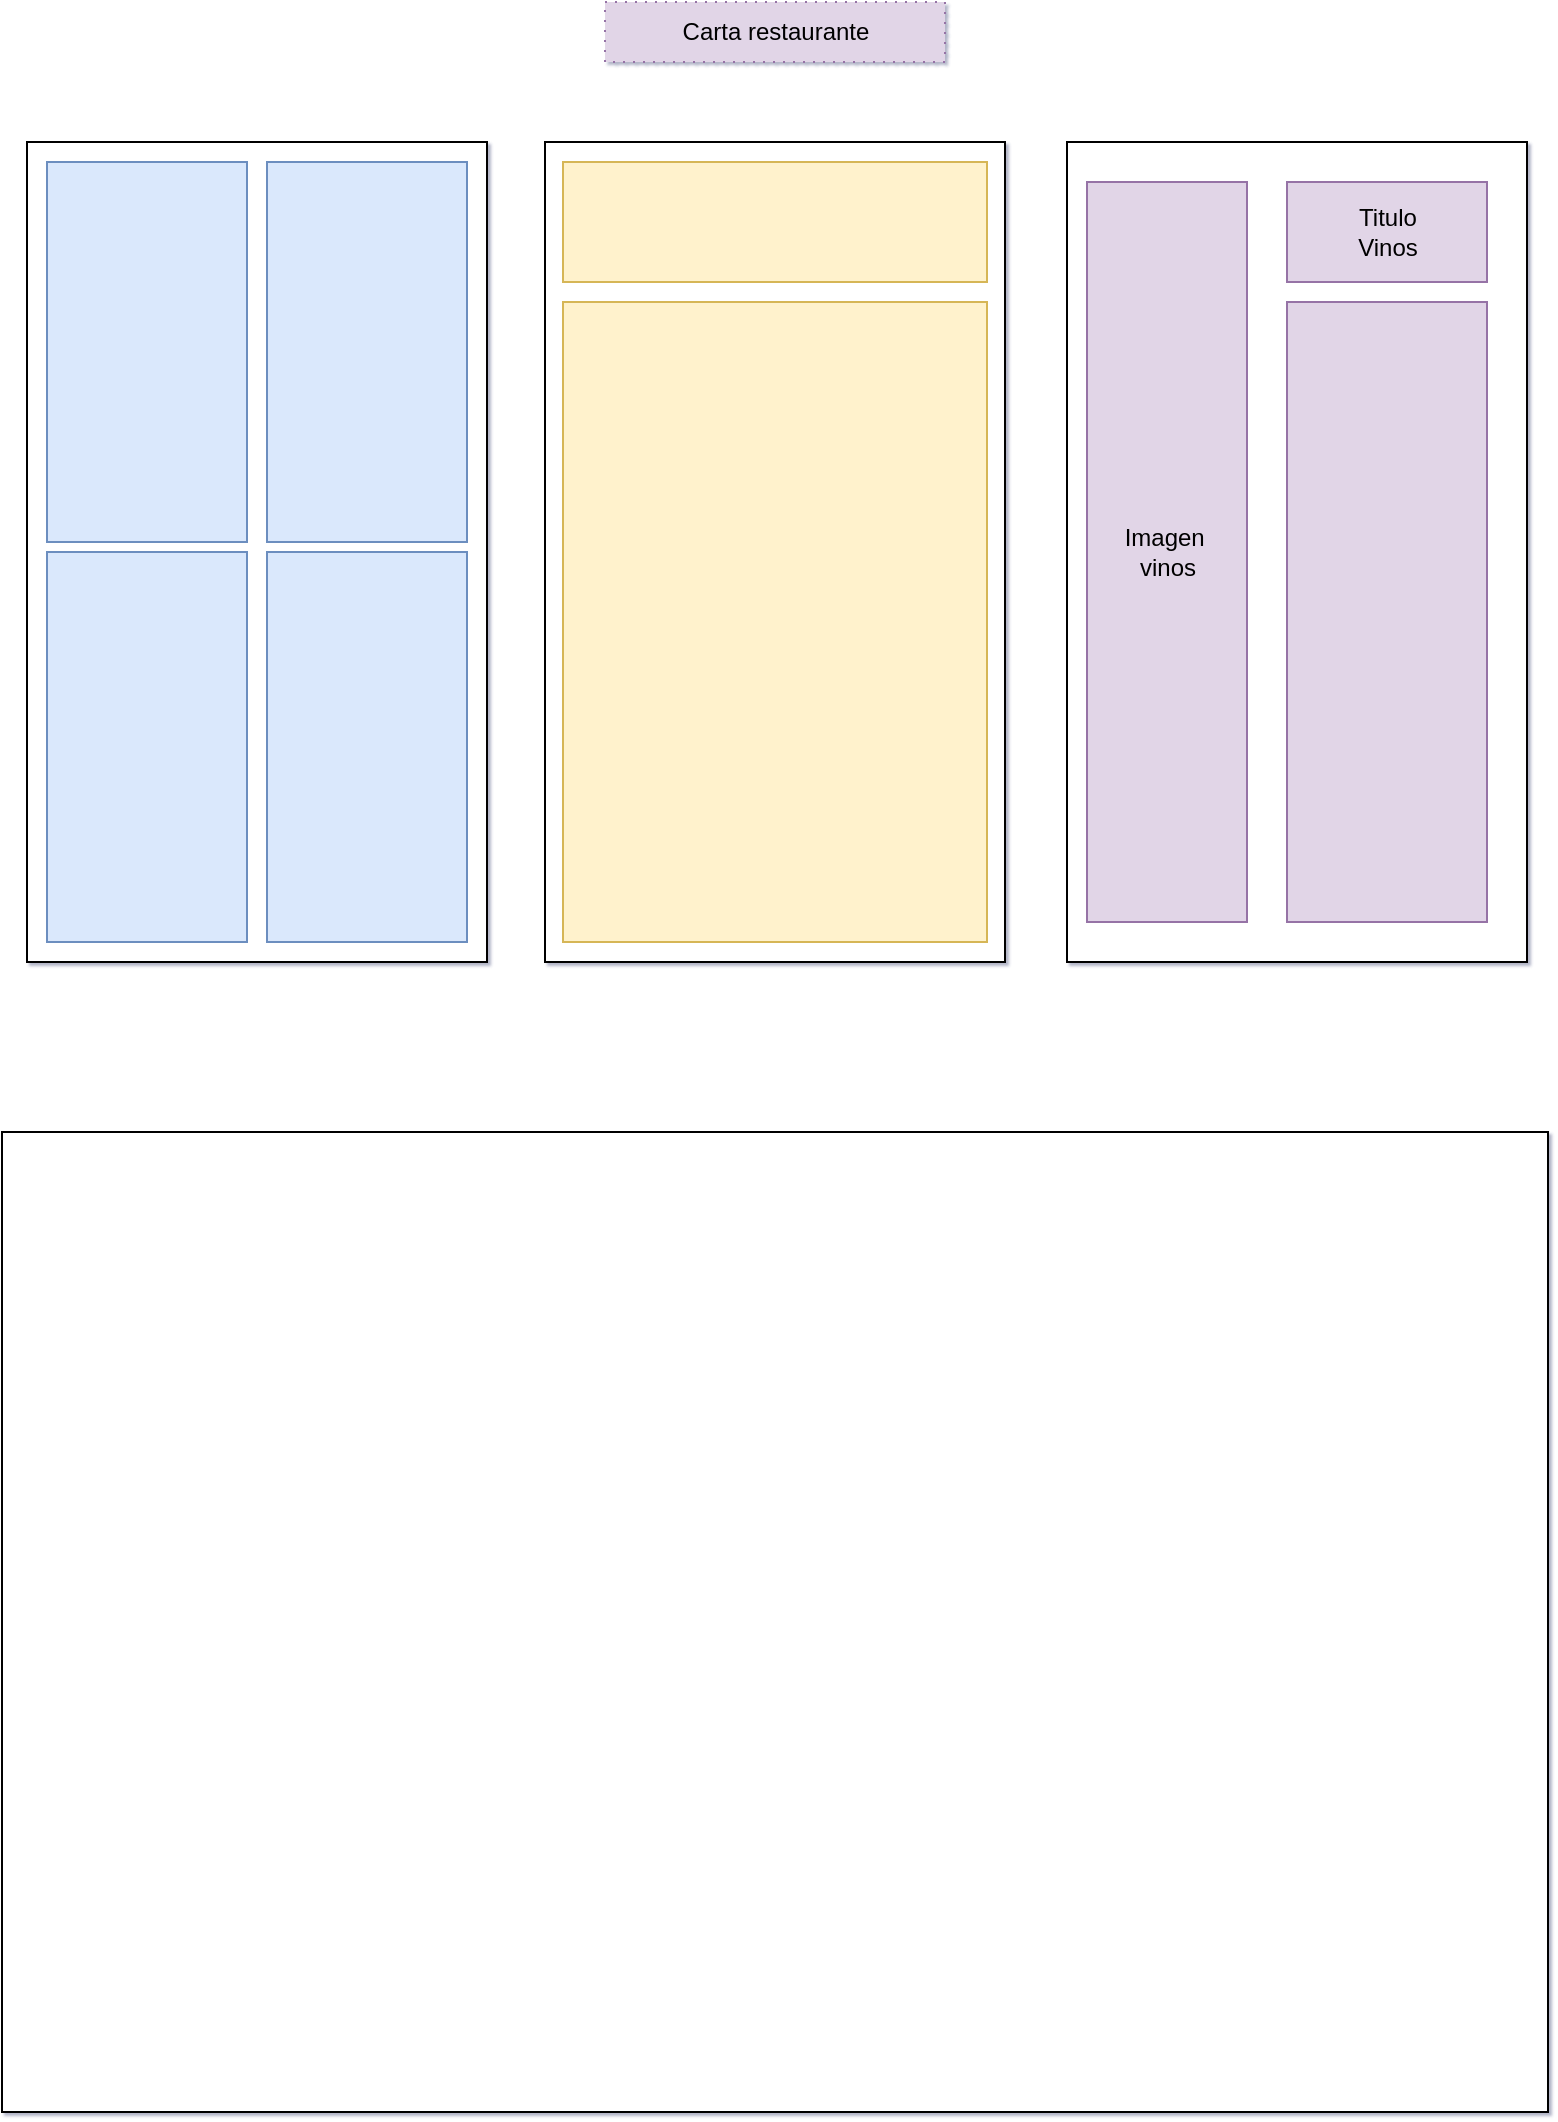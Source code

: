 <mxfile version="20.3.0" type="device"><diagram id="XXXe_Q5dyKpUn1Rbg41m" name="Página-1"><mxGraphModel dx="1185" dy="670" grid="1" gridSize="10" guides="1" tooltips="1" connect="1" arrows="1" fold="1" page="1" pageScale="1" pageWidth="827" pageHeight="1169" math="0" shadow="1"><root><mxCell id="0"/><mxCell id="1" parent="0"/><mxCell id="dCd1LHtNsIq8p2By91RZ-1" value="" style="rounded=0;whiteSpace=wrap;html=1;" parent="1" vertex="1"><mxGeometry x="38.5" y="90" width="230" height="410" as="geometry"/></mxCell><mxCell id="dCd1LHtNsIq8p2By91RZ-3" value="Carta restaurante" style="text;html=1;align=center;verticalAlign=middle;whiteSpace=wrap;rounded=0;fillColor=#e1d5e7;strokeColor=#9673a6;dashed=1;strokeWidth=1;dashPattern=1 4;perimeterSpacing=8;sketch=0;" parent="1" vertex="1"><mxGeometry x="327.5" y="20" width="170" height="30" as="geometry"/></mxCell><mxCell id="dCd1LHtNsIq8p2By91RZ-4" value="" style="rounded=0;whiteSpace=wrap;html=1;" parent="1" vertex="1"><mxGeometry x="297.5" y="90" width="230" height="410" as="geometry"/></mxCell><mxCell id="dCd1LHtNsIq8p2By91RZ-5" value="" style="rounded=0;whiteSpace=wrap;html=1;" parent="1" vertex="1"><mxGeometry x="558.5" y="90" width="230" height="410" as="geometry"/></mxCell><mxCell id="dCd1LHtNsIq8p2By91RZ-6" value="" style="rounded=0;whiteSpace=wrap;html=1;fillColor=#dae8fc;strokeColor=#6c8ebf;" parent="1" vertex="1"><mxGeometry x="48.5" y="100" width="100" height="190" as="geometry"/></mxCell><mxCell id="dCd1LHtNsIq8p2By91RZ-7" value="" style="rounded=0;whiteSpace=wrap;html=1;fillColor=#dae8fc;strokeColor=#6c8ebf;" parent="1" vertex="1"><mxGeometry x="158.5" y="100" width="100" height="190" as="geometry"/></mxCell><mxCell id="dCd1LHtNsIq8p2By91RZ-9" value="" style="rounded=0;whiteSpace=wrap;html=1;fillColor=#dae8fc;strokeColor=#6c8ebf;" parent="1" vertex="1"><mxGeometry x="48.5" y="295" width="100" height="195" as="geometry"/></mxCell><mxCell id="dCd1LHtNsIq8p2By91RZ-11" value="" style="rounded=0;whiteSpace=wrap;html=1;fillColor=#dae8fc;strokeColor=#6c8ebf;" parent="1" vertex="1"><mxGeometry x="158.5" y="295" width="100" height="195" as="geometry"/></mxCell><mxCell id="dCd1LHtNsIq8p2By91RZ-12" value="" style="rounded=0;whiteSpace=wrap;html=1;fillColor=#fff2cc;strokeColor=#d6b656;" parent="1" vertex="1"><mxGeometry x="306.5" y="100" width="212" height="60" as="geometry"/></mxCell><mxCell id="dCd1LHtNsIq8p2By91RZ-13" value="" style="rounded=0;whiteSpace=wrap;html=1;fillColor=#fff2cc;strokeColor=#d6b656;" parent="1" vertex="1"><mxGeometry x="306.5" y="170" width="212" height="320" as="geometry"/></mxCell><mxCell id="dCd1LHtNsIq8p2By91RZ-15" value="" style="rounded=0;whiteSpace=wrap;html=1;fillColor=#e1d5e7;strokeColor=#9673a6;" parent="1" vertex="1"><mxGeometry x="568.5" y="110" width="80" height="370" as="geometry"/></mxCell><mxCell id="dCd1LHtNsIq8p2By91RZ-16" value="" style="rounded=0;whiteSpace=wrap;html=1;fillColor=#e1d5e7;strokeColor=#9673a6;" parent="1" vertex="1"><mxGeometry x="668.5" y="170" width="100" height="310" as="geometry"/></mxCell><mxCell id="dCd1LHtNsIq8p2By91RZ-17" value="Imagen&amp;nbsp;&lt;br&gt;vinos" style="text;html=1;strokeColor=none;fillColor=none;align=center;verticalAlign=middle;whiteSpace=wrap;rounded=0;" parent="1" vertex="1"><mxGeometry x="578.5" y="280" width="60" height="30" as="geometry"/></mxCell><mxCell id="dCd1LHtNsIq8p2By91RZ-19" value="" style="rounded=0;whiteSpace=wrap;html=1;fillColor=#e1d5e7;strokeColor=#9673a6;glass=0;sketch=0;shadow=0;" parent="1" vertex="1"><mxGeometry x="668.5" y="110" width="100" height="50" as="geometry"/></mxCell><mxCell id="dCd1LHtNsIq8p2By91RZ-18" value="Titulo Vinos" style="text;html=1;strokeColor=none;fillColor=none;align=center;verticalAlign=middle;whiteSpace=wrap;rounded=0;shadow=0;" parent="1" vertex="1"><mxGeometry x="688.5" y="120" width="60" height="30" as="geometry"/></mxCell><mxCell id="uOox0GIxYW0gOyryypKm-1" value="" style="rounded=0;whiteSpace=wrap;html=1;" vertex="1" parent="1"><mxGeometry x="26" y="585" width="773" height="490" as="geometry"/></mxCell></root></mxGraphModel></diagram></mxfile>